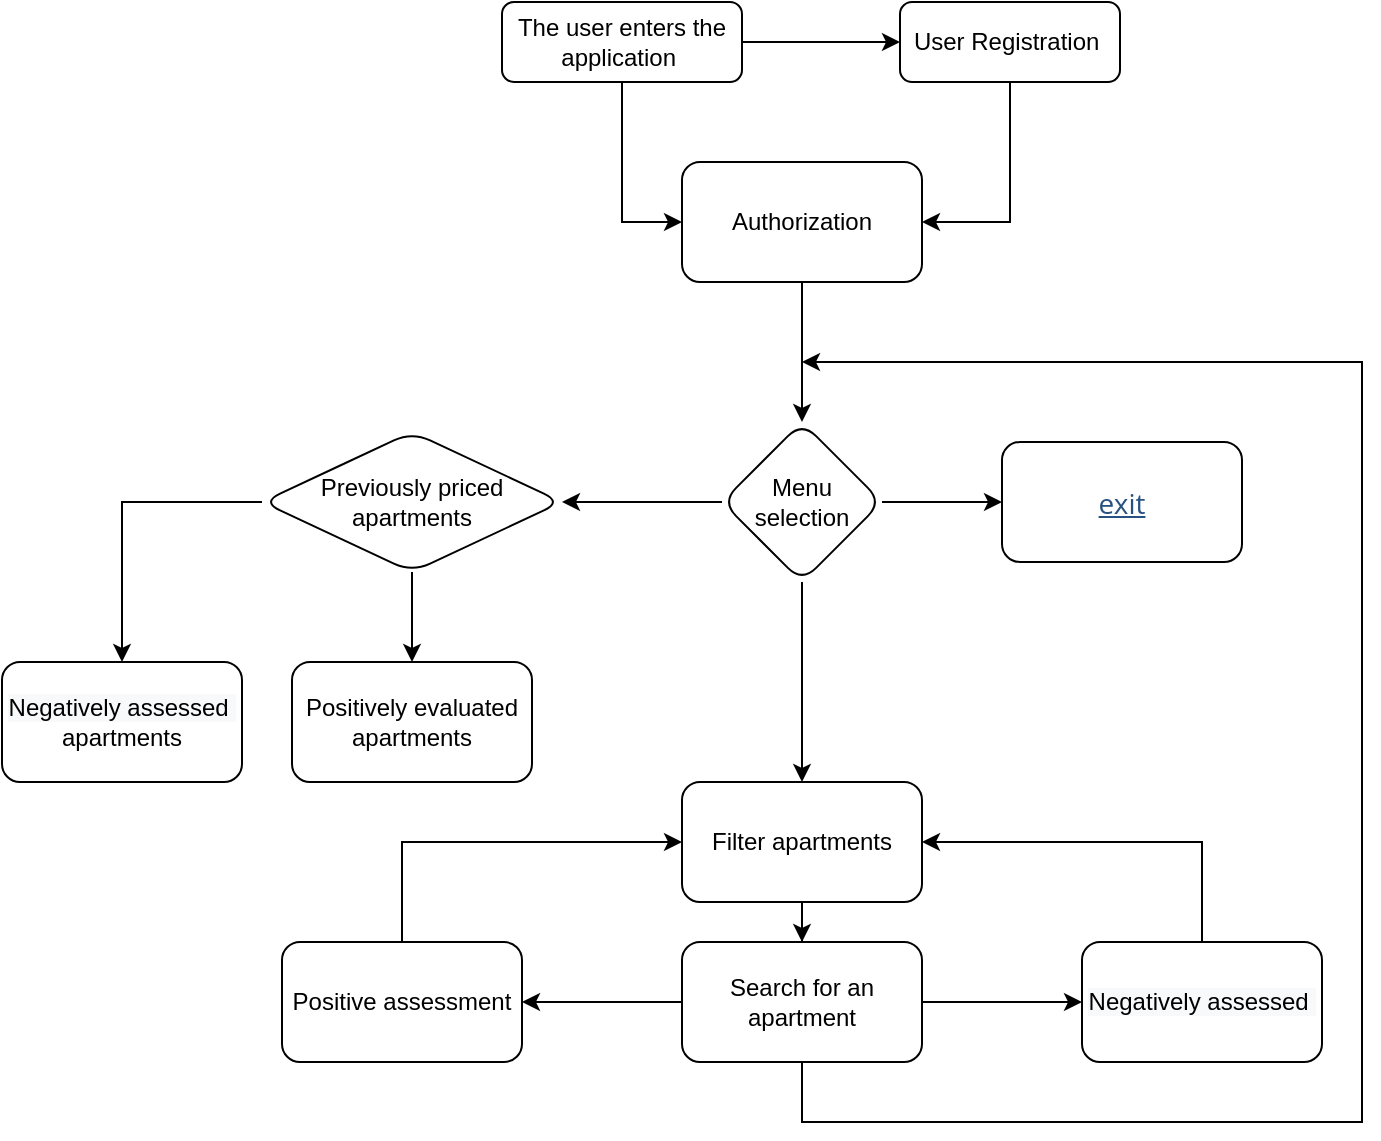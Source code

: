 <mxfile version="13.10.3" type="github">
  <diagram id="C5RBs43oDa-KdzZeNtuy" name="Page-1">
    <mxGraphModel dx="1779" dy="534" grid="1" gridSize="10" guides="1" tooltips="1" connect="1" arrows="1" fold="1" page="1" pageScale="1" pageWidth="827" pageHeight="1169" math="0" shadow="0">
      <root>
        <mxCell id="WIyWlLk6GJQsqaUBKTNV-0" />
        <mxCell id="WIyWlLk6GJQsqaUBKTNV-1" parent="WIyWlLk6GJQsqaUBKTNV-0" />
        <mxCell id="m9NQCiu5pAI3P7AxCpvC-1" value="" style="edgeStyle=orthogonalEdgeStyle;rounded=0;orthogonalLoop=1;jettySize=auto;html=1;" edge="1" parent="WIyWlLk6GJQsqaUBKTNV-1" source="WIyWlLk6GJQsqaUBKTNV-3" target="m9NQCiu5pAI3P7AxCpvC-0">
          <mxGeometry relative="1" as="geometry" />
        </mxCell>
        <mxCell id="m9NQCiu5pAI3P7AxCpvC-6" style="edgeStyle=orthogonalEdgeStyle;rounded=0;orthogonalLoop=1;jettySize=auto;html=1;exitX=0.5;exitY=1;exitDx=0;exitDy=0;entryX=0;entryY=0.5;entryDx=0;entryDy=0;" edge="1" parent="WIyWlLk6GJQsqaUBKTNV-1" source="WIyWlLk6GJQsqaUBKTNV-3" target="m9NQCiu5pAI3P7AxCpvC-3">
          <mxGeometry relative="1" as="geometry" />
        </mxCell>
        <mxCell id="WIyWlLk6GJQsqaUBKTNV-3" value="The user enters the application&amp;nbsp;" style="rounded=1;whiteSpace=wrap;html=1;fontSize=12;glass=0;strokeWidth=1;shadow=0;" parent="WIyWlLk6GJQsqaUBKTNV-1" vertex="1">
          <mxGeometry x="160" y="80" width="120" height="40" as="geometry" />
        </mxCell>
        <mxCell id="m9NQCiu5pAI3P7AxCpvC-5" style="edgeStyle=orthogonalEdgeStyle;rounded=0;orthogonalLoop=1;jettySize=auto;html=1;exitX=0.5;exitY=1;exitDx=0;exitDy=0;entryX=1;entryY=0.5;entryDx=0;entryDy=0;" edge="1" parent="WIyWlLk6GJQsqaUBKTNV-1" source="m9NQCiu5pAI3P7AxCpvC-0" target="m9NQCiu5pAI3P7AxCpvC-3">
          <mxGeometry relative="1" as="geometry" />
        </mxCell>
        <mxCell id="m9NQCiu5pAI3P7AxCpvC-0" value="User Registration&amp;nbsp;" style="whiteSpace=wrap;html=1;rounded=1;shadow=0;strokeWidth=1;glass=0;" vertex="1" parent="WIyWlLk6GJQsqaUBKTNV-1">
          <mxGeometry x="359" y="80" width="110" height="40" as="geometry" />
        </mxCell>
        <mxCell id="m9NQCiu5pAI3P7AxCpvC-8" value="" style="edgeStyle=orthogonalEdgeStyle;rounded=0;orthogonalLoop=1;jettySize=auto;html=1;" edge="1" parent="WIyWlLk6GJQsqaUBKTNV-1" source="m9NQCiu5pAI3P7AxCpvC-3" target="m9NQCiu5pAI3P7AxCpvC-7">
          <mxGeometry relative="1" as="geometry" />
        </mxCell>
        <mxCell id="m9NQCiu5pAI3P7AxCpvC-3" value="Authorization" style="whiteSpace=wrap;html=1;rounded=1;shadow=0;strokeWidth=1;glass=0;" vertex="1" parent="WIyWlLk6GJQsqaUBKTNV-1">
          <mxGeometry x="250" y="160" width="120" height="60" as="geometry" />
        </mxCell>
        <mxCell id="m9NQCiu5pAI3P7AxCpvC-10" value="" style="edgeStyle=orthogonalEdgeStyle;rounded=0;orthogonalLoop=1;jettySize=auto;html=1;" edge="1" parent="WIyWlLk6GJQsqaUBKTNV-1" source="m9NQCiu5pAI3P7AxCpvC-7" target="m9NQCiu5pAI3P7AxCpvC-9">
          <mxGeometry relative="1" as="geometry" />
        </mxCell>
        <mxCell id="m9NQCiu5pAI3P7AxCpvC-12" value="" style="edgeStyle=orthogonalEdgeStyle;rounded=0;orthogonalLoop=1;jettySize=auto;html=1;" edge="1" parent="WIyWlLk6GJQsqaUBKTNV-1" source="m9NQCiu5pAI3P7AxCpvC-7" target="m9NQCiu5pAI3P7AxCpvC-11">
          <mxGeometry relative="1" as="geometry" />
        </mxCell>
        <mxCell id="m9NQCiu5pAI3P7AxCpvC-18" value="" style="edgeStyle=orthogonalEdgeStyle;rounded=0;orthogonalLoop=1;jettySize=auto;html=1;" edge="1" parent="WIyWlLk6GJQsqaUBKTNV-1" source="m9NQCiu5pAI3P7AxCpvC-7" target="m9NQCiu5pAI3P7AxCpvC-17">
          <mxGeometry relative="1" as="geometry" />
        </mxCell>
        <mxCell id="m9NQCiu5pAI3P7AxCpvC-7" value="Menu selection" style="rhombus;whiteSpace=wrap;html=1;rounded=1;shadow=0;strokeWidth=1;glass=0;" vertex="1" parent="WIyWlLk6GJQsqaUBKTNV-1">
          <mxGeometry x="270" y="290" width="80" height="80" as="geometry" />
        </mxCell>
        <mxCell id="m9NQCiu5pAI3P7AxCpvC-9" value="&#xa;&#xa;&lt;a id=&quot;dictEntry10001776619&quot; class=&quot;dictLink featured&quot; style=&quot;margin: 0px; padding: 0px; box-sizing: border-box; color: rgb(38, 81, 128); line-height: 24px; font-family: &amp;quot;open sans&amp;quot;, sans-serif; font-size: 14px; font-style: normal; font-weight: 400; letter-spacing: normal; text-align: left; text-indent: 0px; text-transform: none; word-spacing: 0px; background-color: rgb(255, 255, 255);&quot;&gt;exit&lt;/a&gt;&#xa;&#xa;" style="whiteSpace=wrap;html=1;rounded=1;shadow=0;strokeWidth=1;glass=0;" vertex="1" parent="WIyWlLk6GJQsqaUBKTNV-1">
          <mxGeometry x="410" y="300" width="120" height="60" as="geometry" />
        </mxCell>
        <mxCell id="m9NQCiu5pAI3P7AxCpvC-14" value="" style="edgeStyle=orthogonalEdgeStyle;rounded=0;orthogonalLoop=1;jettySize=auto;html=1;" edge="1" parent="WIyWlLk6GJQsqaUBKTNV-1" source="m9NQCiu5pAI3P7AxCpvC-11" target="m9NQCiu5pAI3P7AxCpvC-13">
          <mxGeometry relative="1" as="geometry" />
        </mxCell>
        <mxCell id="m9NQCiu5pAI3P7AxCpvC-16" value="" style="edgeStyle=orthogonalEdgeStyle;rounded=0;orthogonalLoop=1;jettySize=auto;html=1;" edge="1" parent="WIyWlLk6GJQsqaUBKTNV-1" source="m9NQCiu5pAI3P7AxCpvC-11" target="m9NQCiu5pAI3P7AxCpvC-15">
          <mxGeometry relative="1" as="geometry" />
        </mxCell>
        <mxCell id="m9NQCiu5pAI3P7AxCpvC-11" value="Previously priced apartments" style="rhombus;whiteSpace=wrap;html=1;rounded=1;shadow=0;strokeWidth=1;glass=0;" vertex="1" parent="WIyWlLk6GJQsqaUBKTNV-1">
          <mxGeometry x="40" y="295" width="150" height="70" as="geometry" />
        </mxCell>
        <mxCell id="m9NQCiu5pAI3P7AxCpvC-13" value="Positively evaluated apartments" style="whiteSpace=wrap;html=1;rounded=1;shadow=0;strokeWidth=1;glass=0;" vertex="1" parent="WIyWlLk6GJQsqaUBKTNV-1">
          <mxGeometry x="55" y="410" width="120" height="60" as="geometry" />
        </mxCell>
        <mxCell id="m9NQCiu5pAI3P7AxCpvC-15" value="&lt;span style=&quot;color: rgb(0 , 0 , 0) ; font-family: &amp;#34;helvetica&amp;#34; ; font-size: 12px ; font-style: normal ; font-weight: 400 ; letter-spacing: normal ; text-align: center ; text-indent: 0px ; text-transform: none ; word-spacing: 0px ; background-color: rgb(248 , 249 , 250) ; display: inline ; float: none&quot;&gt;Negatively assessed&amp;nbsp;&lt;/span&gt;&lt;br&gt;apartments" style="whiteSpace=wrap;html=1;rounded=1;shadow=0;strokeWidth=1;glass=0;" vertex="1" parent="WIyWlLk6GJQsqaUBKTNV-1">
          <mxGeometry x="-90" y="410" width="120" height="60" as="geometry" />
        </mxCell>
        <mxCell id="m9NQCiu5pAI3P7AxCpvC-21" value="" style="edgeStyle=orthogonalEdgeStyle;rounded=0;orthogonalLoop=1;jettySize=auto;html=1;" edge="1" parent="WIyWlLk6GJQsqaUBKTNV-1" source="m9NQCiu5pAI3P7AxCpvC-17" target="m9NQCiu5pAI3P7AxCpvC-20">
          <mxGeometry relative="1" as="geometry" />
        </mxCell>
        <mxCell id="m9NQCiu5pAI3P7AxCpvC-17" value="Filter apartments" style="whiteSpace=wrap;html=1;rounded=1;shadow=0;strokeWidth=1;glass=0;" vertex="1" parent="WIyWlLk6GJQsqaUBKTNV-1">
          <mxGeometry x="250" y="470" width="120" height="60" as="geometry" />
        </mxCell>
        <mxCell id="m9NQCiu5pAI3P7AxCpvC-23" value="" style="edgeStyle=orthogonalEdgeStyle;rounded=0;orthogonalLoop=1;jettySize=auto;html=1;" edge="1" parent="WIyWlLk6GJQsqaUBKTNV-1" source="m9NQCiu5pAI3P7AxCpvC-20" target="m9NQCiu5pAI3P7AxCpvC-22">
          <mxGeometry relative="1" as="geometry" />
        </mxCell>
        <mxCell id="m9NQCiu5pAI3P7AxCpvC-25" value="" style="edgeStyle=orthogonalEdgeStyle;rounded=0;orthogonalLoop=1;jettySize=auto;html=1;" edge="1" parent="WIyWlLk6GJQsqaUBKTNV-1" source="m9NQCiu5pAI3P7AxCpvC-20" target="m9NQCiu5pAI3P7AxCpvC-24">
          <mxGeometry relative="1" as="geometry" />
        </mxCell>
        <mxCell id="m9NQCiu5pAI3P7AxCpvC-32" style="edgeStyle=orthogonalEdgeStyle;rounded=0;orthogonalLoop=1;jettySize=auto;html=1;exitX=0.5;exitY=1;exitDx=0;exitDy=0;" edge="1" parent="WIyWlLk6GJQsqaUBKTNV-1" source="m9NQCiu5pAI3P7AxCpvC-20">
          <mxGeometry relative="1" as="geometry">
            <mxPoint x="310" y="260" as="targetPoint" />
            <Array as="points">
              <mxPoint x="310" y="640" />
              <mxPoint x="590" y="640" />
              <mxPoint x="590" y="260" />
            </Array>
          </mxGeometry>
        </mxCell>
        <mxCell id="m9NQCiu5pAI3P7AxCpvC-20" value="Search for an apartment" style="whiteSpace=wrap;html=1;rounded=1;shadow=0;strokeWidth=1;glass=0;" vertex="1" parent="WIyWlLk6GJQsqaUBKTNV-1">
          <mxGeometry x="250" y="550" width="120" height="60" as="geometry" />
        </mxCell>
        <mxCell id="m9NQCiu5pAI3P7AxCpvC-30" style="edgeStyle=orthogonalEdgeStyle;rounded=0;orthogonalLoop=1;jettySize=auto;html=1;entryX=0;entryY=0.5;entryDx=0;entryDy=0;" edge="1" parent="WIyWlLk6GJQsqaUBKTNV-1" source="m9NQCiu5pAI3P7AxCpvC-22" target="m9NQCiu5pAI3P7AxCpvC-17">
          <mxGeometry relative="1" as="geometry">
            <mxPoint x="110" y="500" as="targetPoint" />
            <Array as="points">
              <mxPoint x="110" y="500" />
            </Array>
          </mxGeometry>
        </mxCell>
        <mxCell id="m9NQCiu5pAI3P7AxCpvC-22" value="Positive assessment" style="whiteSpace=wrap;html=1;rounded=1;shadow=0;strokeWidth=1;glass=0;" vertex="1" parent="WIyWlLk6GJQsqaUBKTNV-1">
          <mxGeometry x="50" y="550" width="120" height="60" as="geometry" />
        </mxCell>
        <mxCell id="m9NQCiu5pAI3P7AxCpvC-29" style="edgeStyle=orthogonalEdgeStyle;rounded=0;orthogonalLoop=1;jettySize=auto;html=1;exitX=0.5;exitY=0;exitDx=0;exitDy=0;entryX=1;entryY=0.5;entryDx=0;entryDy=0;" edge="1" parent="WIyWlLk6GJQsqaUBKTNV-1" source="m9NQCiu5pAI3P7AxCpvC-24" target="m9NQCiu5pAI3P7AxCpvC-17">
          <mxGeometry relative="1" as="geometry" />
        </mxCell>
        <mxCell id="m9NQCiu5pAI3P7AxCpvC-24" value="&#xa;&#xa;&lt;span style=&quot;color: rgb(0, 0, 0); font-family: helvetica; font-size: 12px; font-style: normal; font-weight: 400; letter-spacing: normal; text-align: center; text-indent: 0px; text-transform: none; word-spacing: 0px; background-color: rgb(248, 249, 250); display: inline; float: none;&quot;&gt;Negatively assessed&amp;nbsp;&lt;/span&gt;&#xa;&#xa;" style="whiteSpace=wrap;html=1;rounded=1;shadow=0;strokeWidth=1;glass=0;" vertex="1" parent="WIyWlLk6GJQsqaUBKTNV-1">
          <mxGeometry x="450" y="550" width="120" height="60" as="geometry" />
        </mxCell>
      </root>
    </mxGraphModel>
  </diagram>
</mxfile>
